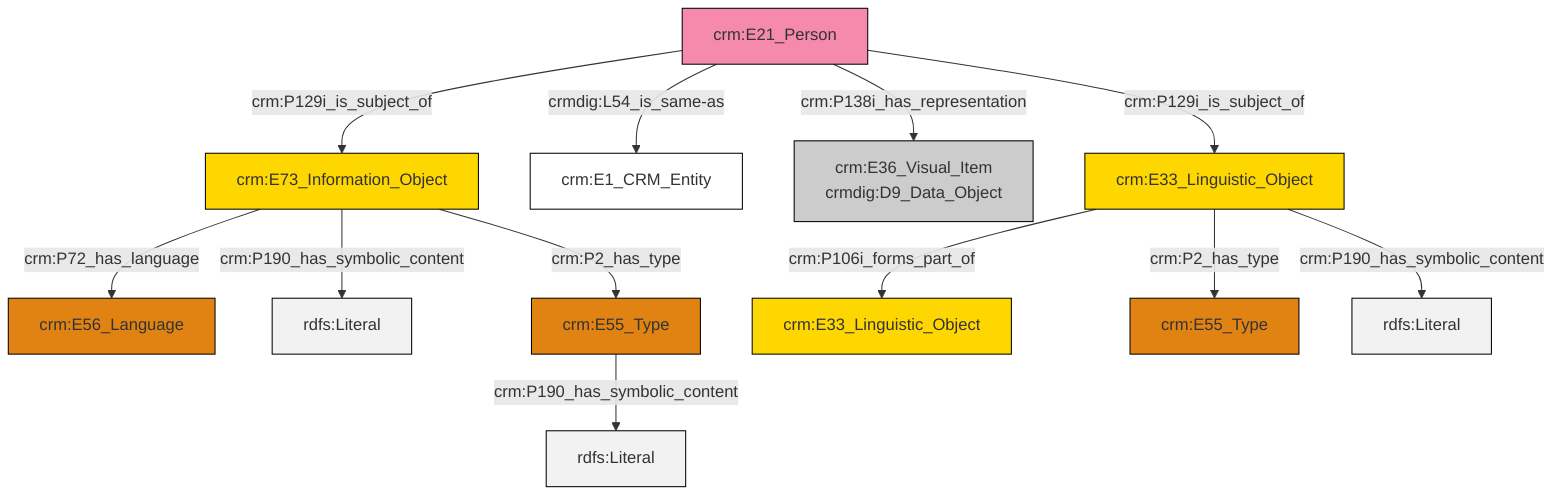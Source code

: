 graph TD
classDef Literal fill:#f2f2f2,stroke:#000000;
classDef CRM_Entity fill:#FFFFFF,stroke:#000000;
classDef Temporal_Entity fill:#00C9E6, stroke:#000000;
classDef Type fill:#E18312, stroke:#000000;
classDef Time-Span fill:#2C9C91, stroke:#000000;
classDef Appellation fill:#FFEB7F, stroke:#000000;
classDef Place fill:#008836, stroke:#000000;
classDef Persistent_Item fill:#B266B2, stroke:#000000;
classDef Conceptual_Object fill:#FFD700, stroke:#000000;
classDef Physical_Thing fill:#D2B48C, stroke:#000000;
classDef Actor fill:#f58aad, stroke:#000000;
classDef PC_Classes fill:#4ce600, stroke:#000000;
classDef Multi fill:#cccccc,stroke:#000000;

0["crm:E73_Information_Object"]:::Conceptual_Object -->|crm:P72_has_language| 1["crm:E56_Language"]:::Type
7["crm:E55_Type"]:::Type -->|crm:P190_has_symbolic_content| 8[rdfs:Literal]:::Literal
0["crm:E73_Information_Object"]:::Conceptual_Object -->|crm:P190_has_symbolic_content| 9[rdfs:Literal]:::Literal
11["crm:E33_Linguistic_Object"]:::Conceptual_Object -->|crm:P106i_forms_part_of| 12["crm:E33_Linguistic_Object"]:::Conceptual_Object
11["crm:E33_Linguistic_Object"]:::Conceptual_Object -->|crm:P2_has_type| 2["crm:E55_Type"]:::Type
0["crm:E73_Information_Object"]:::Conceptual_Object -->|crm:P2_has_type| 7["crm:E55_Type"]:::Type
16["crm:E21_Person"]:::Actor -->|crm:P129i_is_subject_of| 0["crm:E73_Information_Object"]:::Conceptual_Object
16["crm:E21_Person"]:::Actor -->|crmdig:L54_is_same-as| 17["crm:E1_CRM_Entity"]:::CRM_Entity
16["crm:E21_Person"]:::Actor -->|crm:P138i_has_representation| 5["crm:E36_Visual_Item<br>crmdig:D9_Data_Object"]:::Multi
11["crm:E33_Linguistic_Object"]:::Conceptual_Object -->|crm:P190_has_symbolic_content| 21[rdfs:Literal]:::Literal
16["crm:E21_Person"]:::Actor -->|crm:P129i_is_subject_of| 11["crm:E33_Linguistic_Object"]:::Conceptual_Object